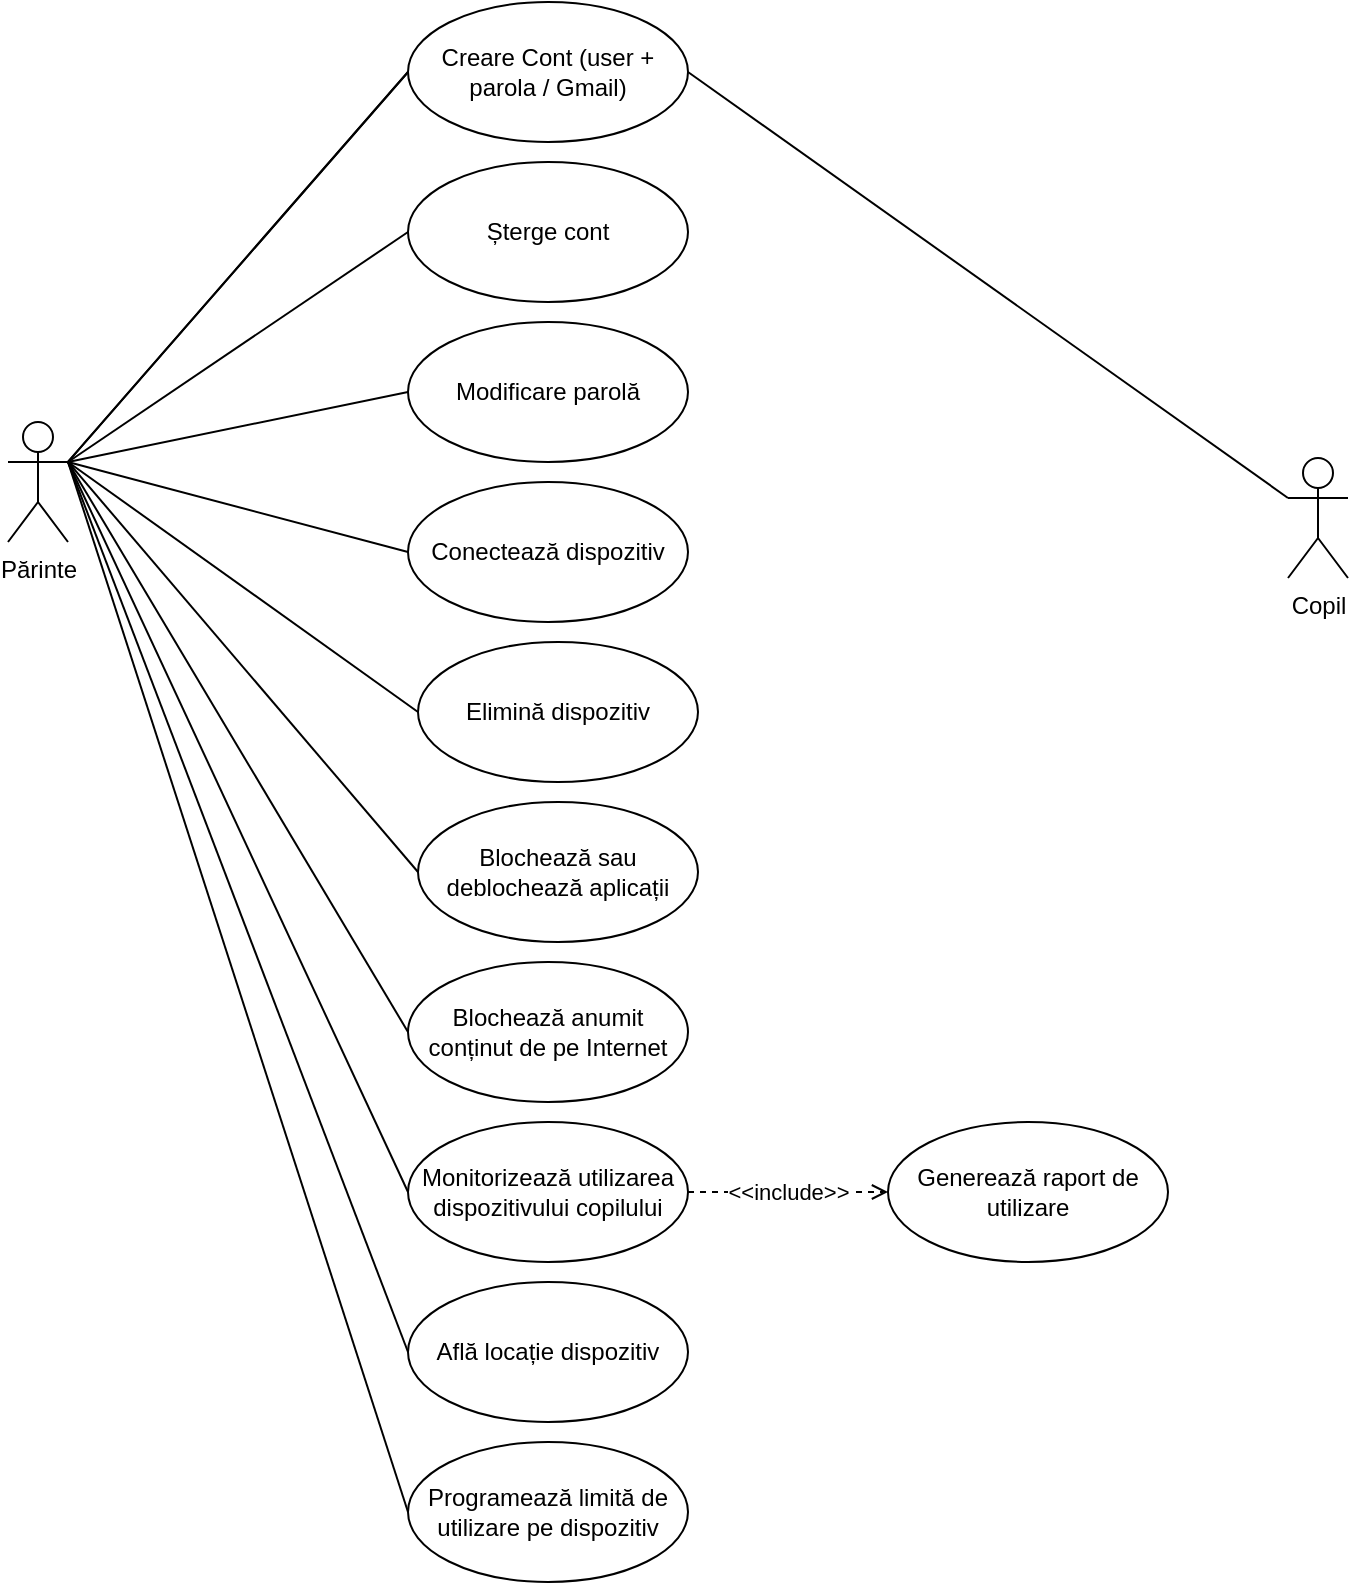 <mxfile version="11.1.4" type="device"><diagram id="VOsmUp-gp7e_jrJJ17Yl" name="Use Case"><mxGraphModel dx="852" dy="496" grid="1" gridSize="10" guides="1" tooltips="1" connect="1" arrows="1" fold="1" page="1" pageScale="1" pageWidth="850" pageHeight="1100" math="0" shadow="0"><root><mxCell id="0"/><mxCell id="1" parent="0"/><mxCell id="N28LlISRXrI28eaijGBE-10" style="rounded=0;orthogonalLoop=1;jettySize=auto;html=1;entryX=0;entryY=0.5;entryDx=0;entryDy=0;exitX=1;exitY=0.333;exitDx=0;exitDy=0;exitPerimeter=0;endArrow=none;endFill=0;" edge="1" parent="1" source="N28LlISRXrI28eaijGBE-1" target="N28LlISRXrI28eaijGBE-3"><mxGeometry relative="1" as="geometry"/></mxCell><mxCell id="N28LlISRXrI28eaijGBE-11" style="edgeStyle=none;rounded=0;orthogonalLoop=1;jettySize=auto;html=1;entryX=0;entryY=0.5;entryDx=0;entryDy=0;exitX=1;exitY=0.333;exitDx=0;exitDy=0;exitPerimeter=0;endArrow=none;endFill=0;" edge="1" parent="1" source="N28LlISRXrI28eaijGBE-1" target="N28LlISRXrI28eaijGBE-5"><mxGeometry relative="1" as="geometry"/></mxCell><mxCell id="N28LlISRXrI28eaijGBE-12" style="edgeStyle=none;rounded=0;orthogonalLoop=1;jettySize=auto;html=1;entryX=0;entryY=0.5;entryDx=0;entryDy=0;exitX=1;exitY=0.333;exitDx=0;exitDy=0;exitPerimeter=0;endArrow=none;endFill=0;" edge="1" parent="1" source="N28LlISRXrI28eaijGBE-1" target="N28LlISRXrI28eaijGBE-6"><mxGeometry relative="1" as="geometry"/></mxCell><mxCell id="N28LlISRXrI28eaijGBE-13" style="edgeStyle=none;rounded=0;orthogonalLoop=1;jettySize=auto;html=1;entryX=0;entryY=0.5;entryDx=0;entryDy=0;exitX=1;exitY=0.333;exitDx=0;exitDy=0;exitPerimeter=0;endArrow=none;endFill=0;" edge="1" parent="1" source="N28LlISRXrI28eaijGBE-1" target="N28LlISRXrI28eaijGBE-7"><mxGeometry relative="1" as="geometry"><mxPoint x="190" y="140" as="sourcePoint"/></mxGeometry></mxCell><mxCell id="N28LlISRXrI28eaijGBE-14" style="edgeStyle=none;rounded=0;orthogonalLoop=1;jettySize=auto;html=1;entryX=0;entryY=0.5;entryDx=0;entryDy=0;exitX=1;exitY=0.333;exitDx=0;exitDy=0;exitPerimeter=0;endArrow=none;endFill=0;" edge="1" parent="1" source="N28LlISRXrI28eaijGBE-1" target="N28LlISRXrI28eaijGBE-8"><mxGeometry relative="1" as="geometry"><mxPoint x="140" y="180" as="sourcePoint"/></mxGeometry></mxCell><mxCell id="N28LlISRXrI28eaijGBE-20" style="edgeStyle=none;rounded=0;orthogonalLoop=1;jettySize=auto;html=1;entryX=0;entryY=0.5;entryDx=0;entryDy=0;exitX=1;exitY=0.333;exitDx=0;exitDy=0;exitPerimeter=0;endArrow=none;endFill=0;" edge="1" parent="1" source="N28LlISRXrI28eaijGBE-1" target="N28LlISRXrI28eaijGBE-19"><mxGeometry relative="1" as="geometry"/></mxCell><mxCell id="N28LlISRXrI28eaijGBE-26" style="edgeStyle=none;rounded=0;orthogonalLoop=1;jettySize=auto;html=1;exitX=1;exitY=0.333;exitDx=0;exitDy=0;exitPerimeter=0;entryX=0;entryY=0.5;entryDx=0;entryDy=0;endArrow=none;endFill=0;" edge="1" parent="1" source="N28LlISRXrI28eaijGBE-1" target="N28LlISRXrI28eaijGBE-25"><mxGeometry relative="1" as="geometry"/></mxCell><mxCell id="N28LlISRXrI28eaijGBE-1" value="Părinte" style="shape=umlActor;html=1;verticalLabelPosition=bottom;verticalAlign=top;align=center;" vertex="1" parent="1"><mxGeometry x="80" y="260" width="30" height="60" as="geometry"/></mxCell><mxCell id="N28LlISRXrI28eaijGBE-2" value="Copil" style="shape=umlActor;html=1;verticalLabelPosition=bottom;verticalAlign=top;align=center;" vertex="1" parent="1"><mxGeometry x="720" y="278" width="30" height="60" as="geometry"/></mxCell><mxCell id="N28LlISRXrI28eaijGBE-3" value="Află locație dispozitiv" style="ellipse;whiteSpace=wrap;html=1;" vertex="1" parent="1"><mxGeometry x="280" y="690" width="140" height="70" as="geometry"/></mxCell><mxCell id="N28LlISRXrI28eaijGBE-5" value="Programează limită de utilizare pe dispozitiv" style="ellipse;whiteSpace=wrap;html=1;" vertex="1" parent="1"><mxGeometry x="280" y="770" width="140" height="70" as="geometry"/></mxCell><mxCell id="N28LlISRXrI28eaijGBE-6" value="Blochează sau deblochează aplicații" style="ellipse;whiteSpace=wrap;html=1;" vertex="1" parent="1"><mxGeometry x="285" y="450" width="140" height="70" as="geometry"/></mxCell><mxCell id="N28LlISRXrI28eaijGBE-24" value="&amp;lt;&amp;lt;include&amp;gt;&amp;gt;" style="edgeStyle=none;rounded=0;orthogonalLoop=1;jettySize=auto;html=1;entryX=0;entryY=0.5;entryDx=0;entryDy=0;endArrow=open;endFill=0;dashed=1;" edge="1" parent="1" source="N28LlISRXrI28eaijGBE-7" target="N28LlISRXrI28eaijGBE-23"><mxGeometry relative="1" as="geometry"/></mxCell><mxCell id="N28LlISRXrI28eaijGBE-7" value="Monitorizează utilizarea dispozitivului copilului" style="ellipse;whiteSpace=wrap;html=1;" vertex="1" parent="1"><mxGeometry x="280" y="610" width="140" height="70" as="geometry"/></mxCell><mxCell id="N28LlISRXrI28eaijGBE-8" value="Blochează anumit conținut de pe Internet" style="ellipse;whiteSpace=wrap;html=1;" vertex="1" parent="1"><mxGeometry x="280" y="530" width="140" height="70" as="geometry"/></mxCell><mxCell id="N28LlISRXrI28eaijGBE-19" value="Conectează dispozitiv" style="ellipse;whiteSpace=wrap;html=1;fillColor=none;" vertex="1" parent="1"><mxGeometry x="280" y="290" width="140" height="70" as="geometry"/></mxCell><mxCell id="N28LlISRXrI28eaijGBE-23" value="Generează raport de utilizare" style="ellipse;whiteSpace=wrap;html=1;fillColor=none;" vertex="1" parent="1"><mxGeometry x="520" y="610" width="140" height="70" as="geometry"/></mxCell><mxCell id="N28LlISRXrI28eaijGBE-27" style="edgeStyle=none;rounded=0;orthogonalLoop=1;jettySize=auto;html=1;exitX=1;exitY=0.5;exitDx=0;exitDy=0;entryX=0;entryY=0.333;entryDx=0;entryDy=0;entryPerimeter=0;endArrow=none;endFill=0;" edge="1" parent="1" source="N28LlISRXrI28eaijGBE-25" target="N28LlISRXrI28eaijGBE-2"><mxGeometry relative="1" as="geometry"/></mxCell><mxCell id="N28LlISRXrI28eaijGBE-30" style="edgeStyle=none;rounded=0;orthogonalLoop=1;jettySize=auto;html=1;exitX=0;exitY=0.5;exitDx=0;exitDy=0;endArrow=none;endFill=0;entryX=1;entryY=0.333;entryDx=0;entryDy=0;entryPerimeter=0;" edge="1" parent="1" source="N28LlISRXrI28eaijGBE-25" target="N28LlISRXrI28eaijGBE-1"><mxGeometry relative="1" as="geometry"/></mxCell><mxCell id="N28LlISRXrI28eaijGBE-25" value="Creare Cont (user + parola / Gmail)" style="ellipse;whiteSpace=wrap;html=1;fillColor=none;" vertex="1" parent="1"><mxGeometry x="280" y="50" width="140" height="70" as="geometry"/></mxCell><mxCell id="N28LlISRXrI28eaijGBE-33" style="edgeStyle=none;rounded=0;orthogonalLoop=1;jettySize=auto;html=1;exitX=0;exitY=0.5;exitDx=0;exitDy=0;entryX=1;entryY=0.333;entryDx=0;entryDy=0;entryPerimeter=0;endArrow=none;endFill=0;" edge="1" parent="1" source="N28LlISRXrI28eaijGBE-28" target="N28LlISRXrI28eaijGBE-1"><mxGeometry relative="1" as="geometry"/></mxCell><mxCell id="N28LlISRXrI28eaijGBE-28" value="Șterge cont" style="ellipse;whiteSpace=wrap;html=1;fillColor=none;" vertex="1" parent="1"><mxGeometry x="280" y="130" width="140" height="70" as="geometry"/></mxCell><mxCell id="N28LlISRXrI28eaijGBE-34" style="edgeStyle=none;rounded=0;orthogonalLoop=1;jettySize=auto;html=1;exitX=0;exitY=0.5;exitDx=0;exitDy=0;entryX=1;entryY=0.333;entryDx=0;entryDy=0;entryPerimeter=0;endArrow=none;endFill=0;" edge="1" parent="1" source="N28LlISRXrI28eaijGBE-29" target="N28LlISRXrI28eaijGBE-1"><mxGeometry relative="1" as="geometry"/></mxCell><mxCell id="N28LlISRXrI28eaijGBE-29" value="Elimină dispozitiv" style="ellipse;whiteSpace=wrap;html=1;fillColor=none;" vertex="1" parent="1"><mxGeometry x="285" y="370" width="140" height="70" as="geometry"/></mxCell><mxCell id="N28LlISRXrI28eaijGBE-36" style="edgeStyle=none;rounded=0;orthogonalLoop=1;jettySize=auto;html=1;exitX=0;exitY=0.5;exitDx=0;exitDy=0;entryX=1;entryY=0.333;entryDx=0;entryDy=0;entryPerimeter=0;endArrow=none;endFill=0;" edge="1" parent="1" source="N28LlISRXrI28eaijGBE-35" target="N28LlISRXrI28eaijGBE-1"><mxGeometry relative="1" as="geometry"/></mxCell><mxCell id="N28LlISRXrI28eaijGBE-35" value="Modificare parolă" style="ellipse;whiteSpace=wrap;html=1;fillColor=none;" vertex="1" parent="1"><mxGeometry x="280" y="210" width="140" height="70" as="geometry"/></mxCell></root></mxGraphModel></diagram></mxfile>